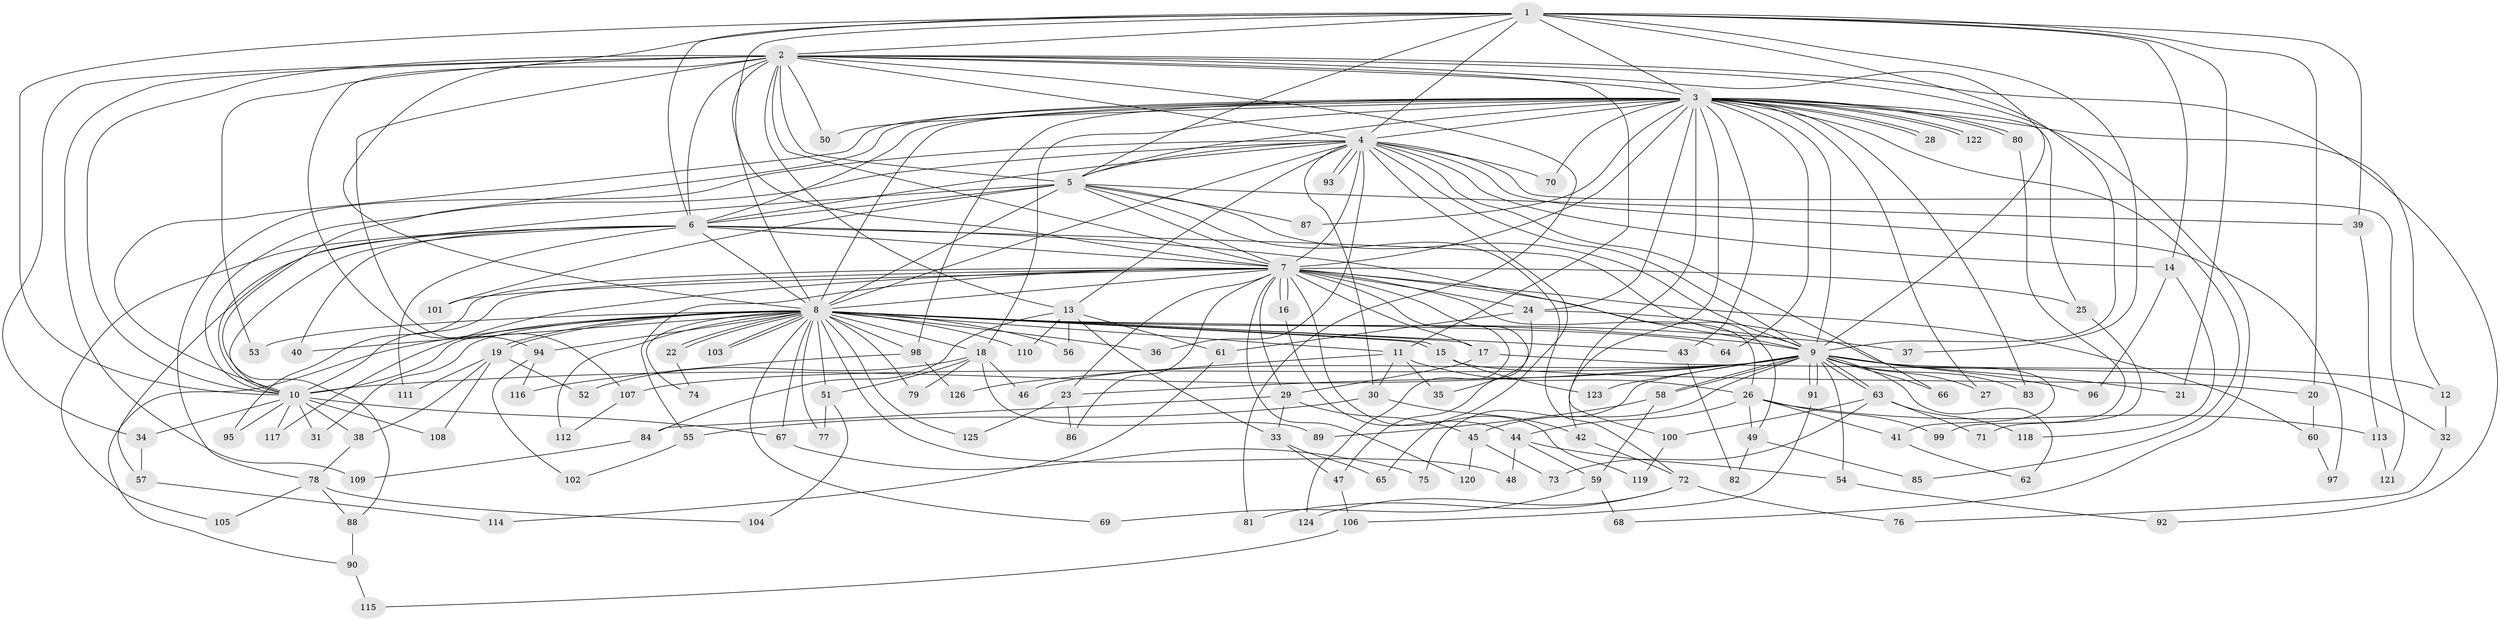 // Generated by graph-tools (version 1.1) at 2025/13/03/09/25 04:13:42]
// undirected, 126 vertices, 277 edges
graph export_dot {
graph [start="1"]
  node [color=gray90,style=filled];
  1;
  2;
  3;
  4;
  5;
  6;
  7;
  8;
  9;
  10;
  11;
  12;
  13;
  14;
  15;
  16;
  17;
  18;
  19;
  20;
  21;
  22;
  23;
  24;
  25;
  26;
  27;
  28;
  29;
  30;
  31;
  32;
  33;
  34;
  35;
  36;
  37;
  38;
  39;
  40;
  41;
  42;
  43;
  44;
  45;
  46;
  47;
  48;
  49;
  50;
  51;
  52;
  53;
  54;
  55;
  56;
  57;
  58;
  59;
  60;
  61;
  62;
  63;
  64;
  65;
  66;
  67;
  68;
  69;
  70;
  71;
  72;
  73;
  74;
  75;
  76;
  77;
  78;
  79;
  80;
  81;
  82;
  83;
  84;
  85;
  86;
  87;
  88;
  89;
  90;
  91;
  92;
  93;
  94;
  95;
  96;
  97;
  98;
  99;
  100;
  101;
  102;
  103;
  104;
  105;
  106;
  107;
  108;
  109;
  110;
  111;
  112;
  113;
  114;
  115;
  116;
  117;
  118;
  119;
  120;
  121;
  122;
  123;
  124;
  125;
  126;
  1 -- 2;
  1 -- 3;
  1 -- 4;
  1 -- 5;
  1 -- 6;
  1 -- 7;
  1 -- 8;
  1 -- 9;
  1 -- 10;
  1 -- 14;
  1 -- 20;
  1 -- 21;
  1 -- 37;
  1 -- 39;
  2 -- 3;
  2 -- 4;
  2 -- 5;
  2 -- 6;
  2 -- 7;
  2 -- 8;
  2 -- 9;
  2 -- 10;
  2 -- 11;
  2 -- 13;
  2 -- 34;
  2 -- 50;
  2 -- 53;
  2 -- 68;
  2 -- 81;
  2 -- 92;
  2 -- 94;
  2 -- 107;
  2 -- 109;
  3 -- 4;
  3 -- 5;
  3 -- 6;
  3 -- 7;
  3 -- 8;
  3 -- 9;
  3 -- 10;
  3 -- 12;
  3 -- 18;
  3 -- 24;
  3 -- 25;
  3 -- 27;
  3 -- 28;
  3 -- 28;
  3 -- 42;
  3 -- 43;
  3 -- 50;
  3 -- 64;
  3 -- 70;
  3 -- 80;
  3 -- 80;
  3 -- 83;
  3 -- 85;
  3 -- 87;
  3 -- 88;
  3 -- 98;
  3 -- 100;
  3 -- 122;
  3 -- 122;
  4 -- 5;
  4 -- 6;
  4 -- 7;
  4 -- 8;
  4 -- 9;
  4 -- 10;
  4 -- 13;
  4 -- 14;
  4 -- 30;
  4 -- 36;
  4 -- 65;
  4 -- 66;
  4 -- 70;
  4 -- 78;
  4 -- 93;
  4 -- 93;
  4 -- 97;
  4 -- 121;
  5 -- 6;
  5 -- 7;
  5 -- 8;
  5 -- 9;
  5 -- 10;
  5 -- 39;
  5 -- 72;
  5 -- 87;
  5 -- 101;
  6 -- 7;
  6 -- 8;
  6 -- 9;
  6 -- 10;
  6 -- 40;
  6 -- 49;
  6 -- 57;
  6 -- 105;
  6 -- 111;
  7 -- 8;
  7 -- 9;
  7 -- 10;
  7 -- 16;
  7 -- 16;
  7 -- 17;
  7 -- 23;
  7 -- 24;
  7 -- 25;
  7 -- 26;
  7 -- 29;
  7 -- 47;
  7 -- 55;
  7 -- 60;
  7 -- 86;
  7 -- 95;
  7 -- 101;
  7 -- 117;
  7 -- 119;
  7 -- 120;
  7 -- 124;
  8 -- 9;
  8 -- 10;
  8 -- 11;
  8 -- 15;
  8 -- 15;
  8 -- 17;
  8 -- 18;
  8 -- 19;
  8 -- 19;
  8 -- 22;
  8 -- 22;
  8 -- 31;
  8 -- 36;
  8 -- 37;
  8 -- 40;
  8 -- 43;
  8 -- 48;
  8 -- 51;
  8 -- 53;
  8 -- 56;
  8 -- 64;
  8 -- 67;
  8 -- 69;
  8 -- 74;
  8 -- 77;
  8 -- 79;
  8 -- 90;
  8 -- 94;
  8 -- 98;
  8 -- 103;
  8 -- 103;
  8 -- 110;
  8 -- 112;
  8 -- 125;
  9 -- 10;
  9 -- 12;
  9 -- 21;
  9 -- 23;
  9 -- 27;
  9 -- 45;
  9 -- 46;
  9 -- 54;
  9 -- 58;
  9 -- 58;
  9 -- 62;
  9 -- 63;
  9 -- 63;
  9 -- 66;
  9 -- 75;
  9 -- 83;
  9 -- 91;
  9 -- 91;
  9 -- 96;
  9 -- 107;
  9 -- 123;
  10 -- 31;
  10 -- 34;
  10 -- 38;
  10 -- 67;
  10 -- 95;
  10 -- 108;
  10 -- 117;
  11 -- 26;
  11 -- 30;
  11 -- 35;
  11 -- 126;
  12 -- 32;
  13 -- 33;
  13 -- 56;
  13 -- 61;
  13 -- 84;
  13 -- 110;
  14 -- 96;
  14 -- 118;
  15 -- 20;
  15 -- 123;
  16 -- 44;
  17 -- 29;
  17 -- 32;
  18 -- 46;
  18 -- 51;
  18 -- 52;
  18 -- 79;
  18 -- 89;
  19 -- 38;
  19 -- 52;
  19 -- 108;
  19 -- 111;
  20 -- 60;
  22 -- 74;
  23 -- 86;
  23 -- 125;
  24 -- 35;
  24 -- 41;
  24 -- 61;
  25 -- 71;
  26 -- 41;
  26 -- 44;
  26 -- 49;
  26 -- 99;
  26 -- 113;
  29 -- 33;
  29 -- 45;
  29 -- 84;
  30 -- 42;
  30 -- 55;
  32 -- 76;
  33 -- 47;
  33 -- 65;
  34 -- 57;
  38 -- 78;
  39 -- 113;
  41 -- 62;
  42 -- 72;
  43 -- 82;
  44 -- 48;
  44 -- 54;
  44 -- 59;
  45 -- 73;
  45 -- 120;
  47 -- 106;
  49 -- 82;
  49 -- 85;
  51 -- 77;
  51 -- 104;
  54 -- 92;
  55 -- 102;
  57 -- 114;
  58 -- 59;
  58 -- 89;
  59 -- 68;
  59 -- 69;
  60 -- 97;
  61 -- 114;
  63 -- 71;
  63 -- 73;
  63 -- 100;
  63 -- 118;
  67 -- 75;
  72 -- 76;
  72 -- 81;
  72 -- 124;
  78 -- 88;
  78 -- 104;
  78 -- 105;
  80 -- 99;
  84 -- 109;
  88 -- 90;
  90 -- 115;
  91 -- 106;
  94 -- 102;
  94 -- 116;
  98 -- 116;
  98 -- 126;
  100 -- 119;
  106 -- 115;
  107 -- 112;
  113 -- 121;
}
